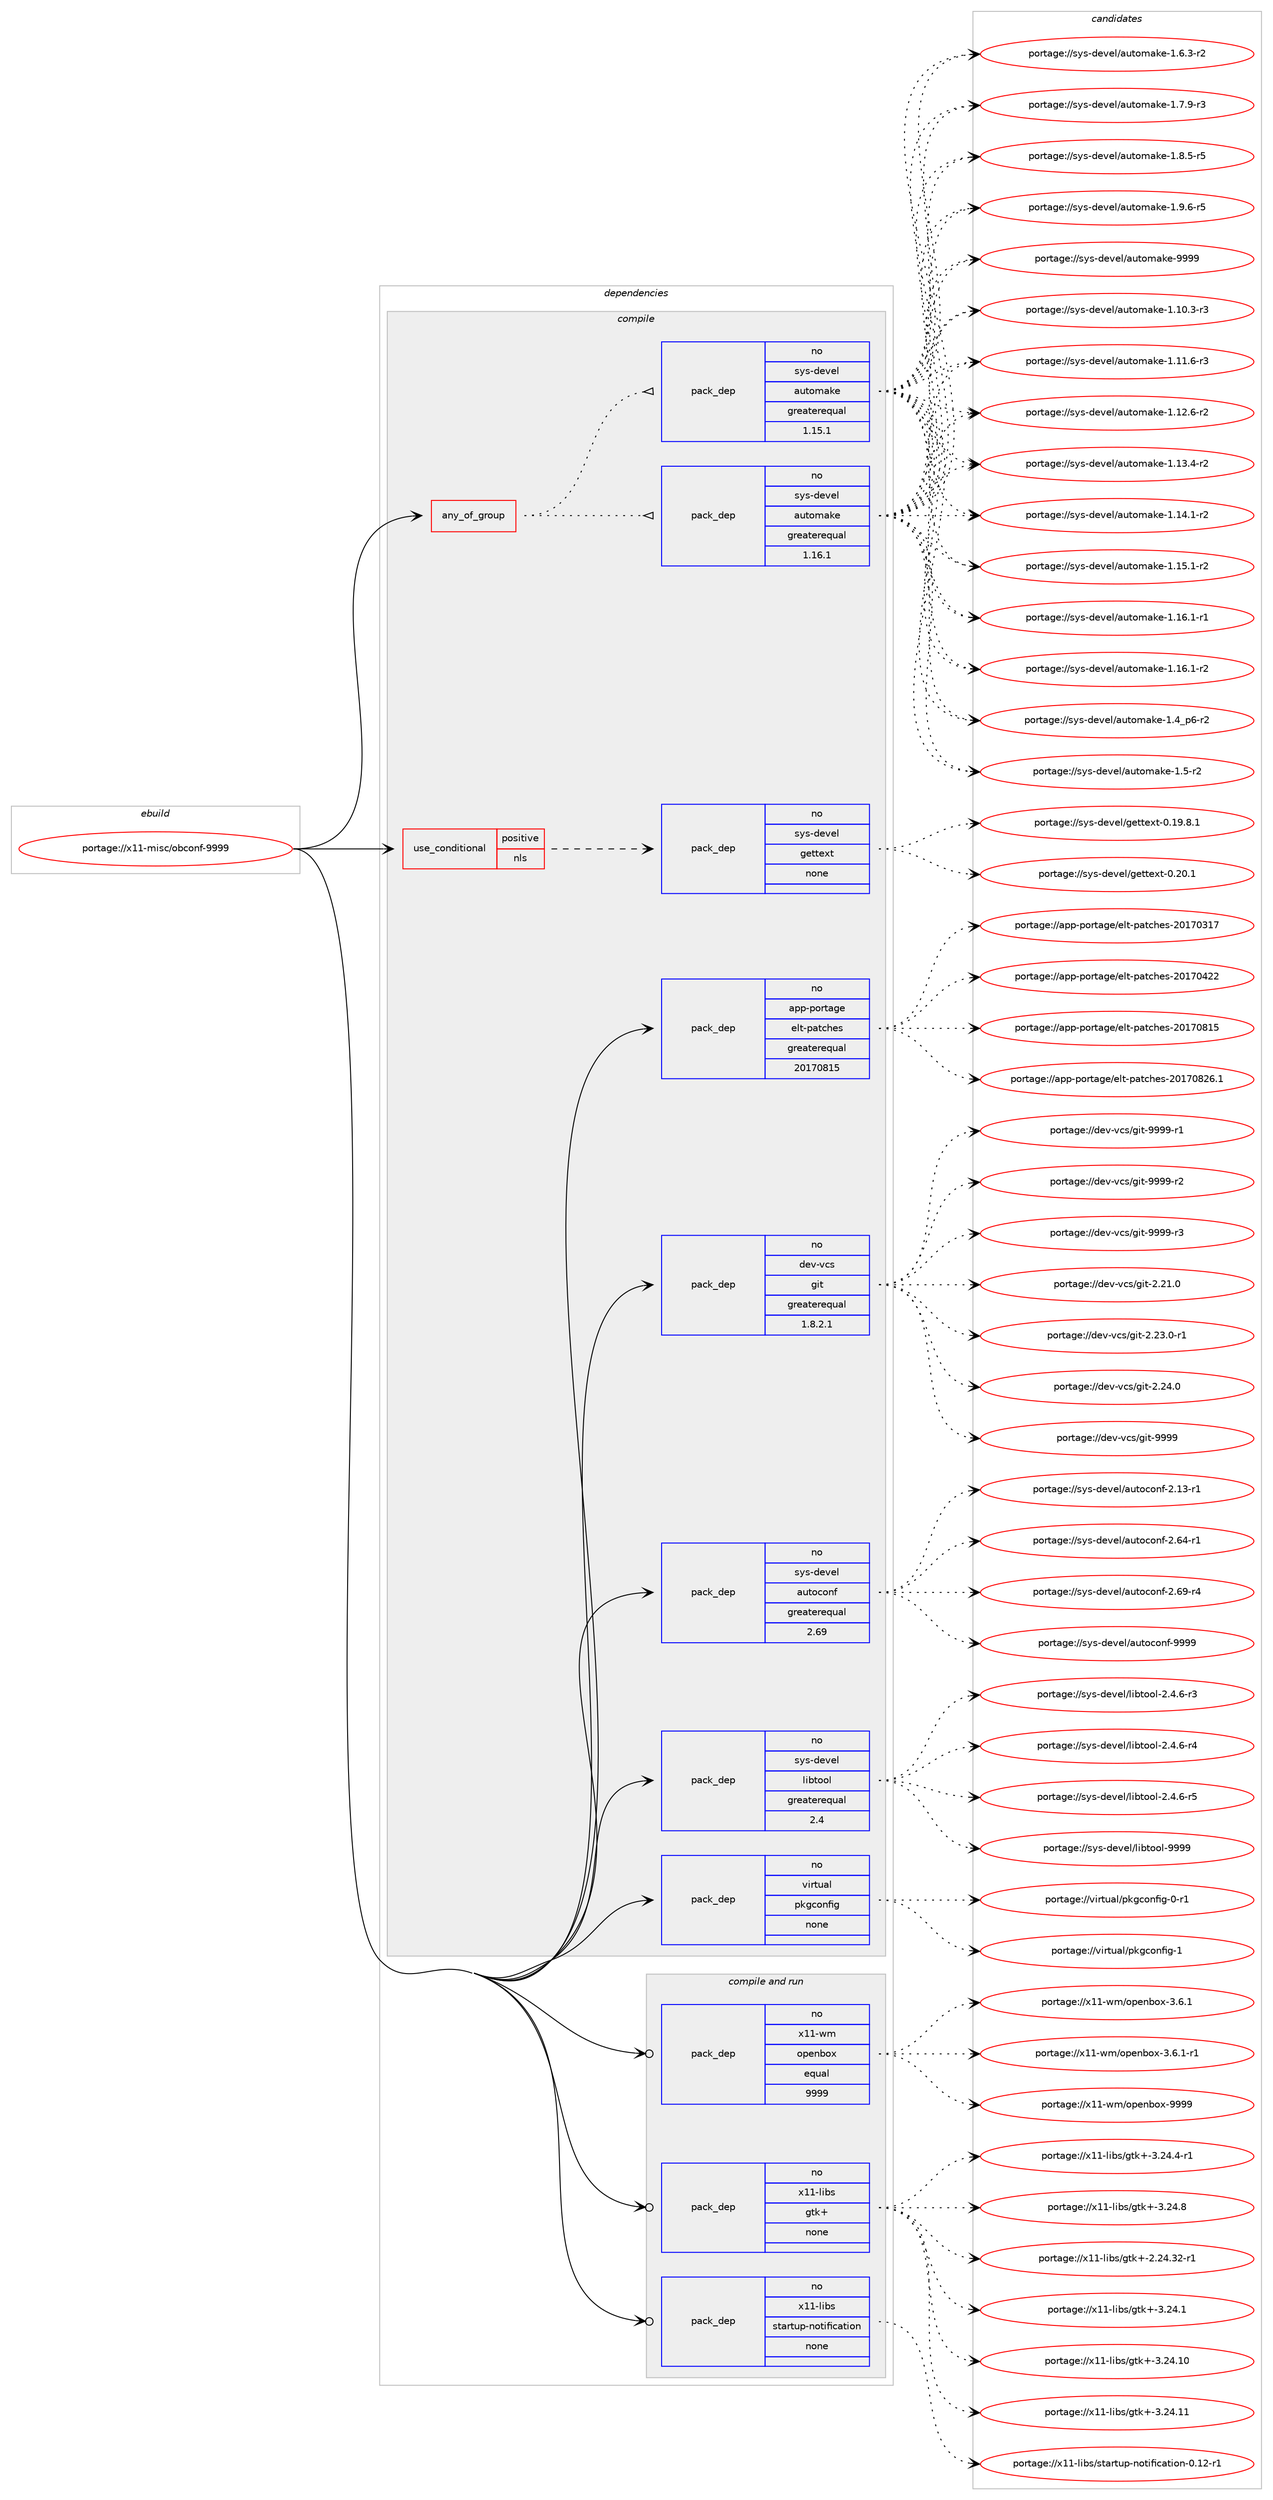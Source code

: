 digraph prolog {

# *************
# Graph options
# *************

newrank=true;
concentrate=true;
compound=true;
graph [rankdir=LR,fontname=Helvetica,fontsize=10,ranksep=1.5];#, ranksep=2.5, nodesep=0.2];
edge  [arrowhead=vee];
node  [fontname=Helvetica,fontsize=10];

# **********
# The ebuild
# **********

subgraph cluster_leftcol {
color=gray;
rank=same;
label=<<i>ebuild</i>>;
id [label="portage://x11-misc/obconf-9999", color=red, width=4, href="../x11-misc/obconf-9999.svg"];
}

# ****************
# The dependencies
# ****************

subgraph cluster_midcol {
color=gray;
label=<<i>dependencies</i>>;
subgraph cluster_compile {
fillcolor="#eeeeee";
style=filled;
label=<<i>compile</i>>;
subgraph any7882 {
dependency453300 [label=<<TABLE BORDER="0" CELLBORDER="1" CELLSPACING="0" CELLPADDING="4"><TR><TD CELLPADDING="10">any_of_group</TD></TR></TABLE>>, shape=none, color=red];subgraph pack336695 {
dependency453301 [label=<<TABLE BORDER="0" CELLBORDER="1" CELLSPACING="0" CELLPADDING="4" WIDTH="220"><TR><TD ROWSPAN="6" CELLPADDING="30">pack_dep</TD></TR><TR><TD WIDTH="110">no</TD></TR><TR><TD>sys-devel</TD></TR><TR><TD>automake</TD></TR><TR><TD>greaterequal</TD></TR><TR><TD>1.16.1</TD></TR></TABLE>>, shape=none, color=blue];
}
dependency453300:e -> dependency453301:w [weight=20,style="dotted",arrowhead="oinv"];
subgraph pack336696 {
dependency453302 [label=<<TABLE BORDER="0" CELLBORDER="1" CELLSPACING="0" CELLPADDING="4" WIDTH="220"><TR><TD ROWSPAN="6" CELLPADDING="30">pack_dep</TD></TR><TR><TD WIDTH="110">no</TD></TR><TR><TD>sys-devel</TD></TR><TR><TD>automake</TD></TR><TR><TD>greaterequal</TD></TR><TR><TD>1.15.1</TD></TR></TABLE>>, shape=none, color=blue];
}
dependency453300:e -> dependency453302:w [weight=20,style="dotted",arrowhead="oinv"];
}
id:e -> dependency453300:w [weight=20,style="solid",arrowhead="vee"];
subgraph cond108434 {
dependency453303 [label=<<TABLE BORDER="0" CELLBORDER="1" CELLSPACING="0" CELLPADDING="4"><TR><TD ROWSPAN="3" CELLPADDING="10">use_conditional</TD></TR><TR><TD>positive</TD></TR><TR><TD>nls</TD></TR></TABLE>>, shape=none, color=red];
subgraph pack336697 {
dependency453304 [label=<<TABLE BORDER="0" CELLBORDER="1" CELLSPACING="0" CELLPADDING="4" WIDTH="220"><TR><TD ROWSPAN="6" CELLPADDING="30">pack_dep</TD></TR><TR><TD WIDTH="110">no</TD></TR><TR><TD>sys-devel</TD></TR><TR><TD>gettext</TD></TR><TR><TD>none</TD></TR><TR><TD></TD></TR></TABLE>>, shape=none, color=blue];
}
dependency453303:e -> dependency453304:w [weight=20,style="dashed",arrowhead="vee"];
}
id:e -> dependency453303:w [weight=20,style="solid",arrowhead="vee"];
subgraph pack336698 {
dependency453305 [label=<<TABLE BORDER="0" CELLBORDER="1" CELLSPACING="0" CELLPADDING="4" WIDTH="220"><TR><TD ROWSPAN="6" CELLPADDING="30">pack_dep</TD></TR><TR><TD WIDTH="110">no</TD></TR><TR><TD>app-portage</TD></TR><TR><TD>elt-patches</TD></TR><TR><TD>greaterequal</TD></TR><TR><TD>20170815</TD></TR></TABLE>>, shape=none, color=blue];
}
id:e -> dependency453305:w [weight=20,style="solid",arrowhead="vee"];
subgraph pack336699 {
dependency453306 [label=<<TABLE BORDER="0" CELLBORDER="1" CELLSPACING="0" CELLPADDING="4" WIDTH="220"><TR><TD ROWSPAN="6" CELLPADDING="30">pack_dep</TD></TR><TR><TD WIDTH="110">no</TD></TR><TR><TD>dev-vcs</TD></TR><TR><TD>git</TD></TR><TR><TD>greaterequal</TD></TR><TR><TD>1.8.2.1</TD></TR></TABLE>>, shape=none, color=blue];
}
id:e -> dependency453306:w [weight=20,style="solid",arrowhead="vee"];
subgraph pack336700 {
dependency453307 [label=<<TABLE BORDER="0" CELLBORDER="1" CELLSPACING="0" CELLPADDING="4" WIDTH="220"><TR><TD ROWSPAN="6" CELLPADDING="30">pack_dep</TD></TR><TR><TD WIDTH="110">no</TD></TR><TR><TD>sys-devel</TD></TR><TR><TD>autoconf</TD></TR><TR><TD>greaterequal</TD></TR><TR><TD>2.69</TD></TR></TABLE>>, shape=none, color=blue];
}
id:e -> dependency453307:w [weight=20,style="solid",arrowhead="vee"];
subgraph pack336701 {
dependency453308 [label=<<TABLE BORDER="0" CELLBORDER="1" CELLSPACING="0" CELLPADDING="4" WIDTH="220"><TR><TD ROWSPAN="6" CELLPADDING="30">pack_dep</TD></TR><TR><TD WIDTH="110">no</TD></TR><TR><TD>sys-devel</TD></TR><TR><TD>libtool</TD></TR><TR><TD>greaterequal</TD></TR><TR><TD>2.4</TD></TR></TABLE>>, shape=none, color=blue];
}
id:e -> dependency453308:w [weight=20,style="solid",arrowhead="vee"];
subgraph pack336702 {
dependency453309 [label=<<TABLE BORDER="0" CELLBORDER="1" CELLSPACING="0" CELLPADDING="4" WIDTH="220"><TR><TD ROWSPAN="6" CELLPADDING="30">pack_dep</TD></TR><TR><TD WIDTH="110">no</TD></TR><TR><TD>virtual</TD></TR><TR><TD>pkgconfig</TD></TR><TR><TD>none</TD></TR><TR><TD></TD></TR></TABLE>>, shape=none, color=blue];
}
id:e -> dependency453309:w [weight=20,style="solid",arrowhead="vee"];
}
subgraph cluster_compileandrun {
fillcolor="#eeeeee";
style=filled;
label=<<i>compile and run</i>>;
subgraph pack336703 {
dependency453310 [label=<<TABLE BORDER="0" CELLBORDER="1" CELLSPACING="0" CELLPADDING="4" WIDTH="220"><TR><TD ROWSPAN="6" CELLPADDING="30">pack_dep</TD></TR><TR><TD WIDTH="110">no</TD></TR><TR><TD>x11-libs</TD></TR><TR><TD>gtk+</TD></TR><TR><TD>none</TD></TR><TR><TD></TD></TR></TABLE>>, shape=none, color=blue];
}
id:e -> dependency453310:w [weight=20,style="solid",arrowhead="odotvee"];
subgraph pack336704 {
dependency453311 [label=<<TABLE BORDER="0" CELLBORDER="1" CELLSPACING="0" CELLPADDING="4" WIDTH="220"><TR><TD ROWSPAN="6" CELLPADDING="30">pack_dep</TD></TR><TR><TD WIDTH="110">no</TD></TR><TR><TD>x11-libs</TD></TR><TR><TD>startup-notification</TD></TR><TR><TD>none</TD></TR><TR><TD></TD></TR></TABLE>>, shape=none, color=blue];
}
id:e -> dependency453311:w [weight=20,style="solid",arrowhead="odotvee"];
subgraph pack336705 {
dependency453312 [label=<<TABLE BORDER="0" CELLBORDER="1" CELLSPACING="0" CELLPADDING="4" WIDTH="220"><TR><TD ROWSPAN="6" CELLPADDING="30">pack_dep</TD></TR><TR><TD WIDTH="110">no</TD></TR><TR><TD>x11-wm</TD></TR><TR><TD>openbox</TD></TR><TR><TD>equal</TD></TR><TR><TD>9999</TD></TR></TABLE>>, shape=none, color=blue];
}
id:e -> dependency453312:w [weight=20,style="solid",arrowhead="odotvee"];
}
subgraph cluster_run {
fillcolor="#eeeeee";
style=filled;
label=<<i>run</i>>;
}
}

# **************
# The candidates
# **************

subgraph cluster_choices {
rank=same;
color=gray;
label=<<i>candidates</i>>;

subgraph choice336695 {
color=black;
nodesep=1;
choiceportage11512111545100101118101108479711711611110997107101454946494846514511451 [label="portage://sys-devel/automake-1.10.3-r3", color=red, width=4,href="../sys-devel/automake-1.10.3-r3.svg"];
choiceportage11512111545100101118101108479711711611110997107101454946494946544511451 [label="portage://sys-devel/automake-1.11.6-r3", color=red, width=4,href="../sys-devel/automake-1.11.6-r3.svg"];
choiceportage11512111545100101118101108479711711611110997107101454946495046544511450 [label="portage://sys-devel/automake-1.12.6-r2", color=red, width=4,href="../sys-devel/automake-1.12.6-r2.svg"];
choiceportage11512111545100101118101108479711711611110997107101454946495146524511450 [label="portage://sys-devel/automake-1.13.4-r2", color=red, width=4,href="../sys-devel/automake-1.13.4-r2.svg"];
choiceportage11512111545100101118101108479711711611110997107101454946495246494511450 [label="portage://sys-devel/automake-1.14.1-r2", color=red, width=4,href="../sys-devel/automake-1.14.1-r2.svg"];
choiceportage11512111545100101118101108479711711611110997107101454946495346494511450 [label="portage://sys-devel/automake-1.15.1-r2", color=red, width=4,href="../sys-devel/automake-1.15.1-r2.svg"];
choiceportage11512111545100101118101108479711711611110997107101454946495446494511449 [label="portage://sys-devel/automake-1.16.1-r1", color=red, width=4,href="../sys-devel/automake-1.16.1-r1.svg"];
choiceportage11512111545100101118101108479711711611110997107101454946495446494511450 [label="portage://sys-devel/automake-1.16.1-r2", color=red, width=4,href="../sys-devel/automake-1.16.1-r2.svg"];
choiceportage115121115451001011181011084797117116111109971071014549465295112544511450 [label="portage://sys-devel/automake-1.4_p6-r2", color=red, width=4,href="../sys-devel/automake-1.4_p6-r2.svg"];
choiceportage11512111545100101118101108479711711611110997107101454946534511450 [label="portage://sys-devel/automake-1.5-r2", color=red, width=4,href="../sys-devel/automake-1.5-r2.svg"];
choiceportage115121115451001011181011084797117116111109971071014549465446514511450 [label="portage://sys-devel/automake-1.6.3-r2", color=red, width=4,href="../sys-devel/automake-1.6.3-r2.svg"];
choiceportage115121115451001011181011084797117116111109971071014549465546574511451 [label="portage://sys-devel/automake-1.7.9-r3", color=red, width=4,href="../sys-devel/automake-1.7.9-r3.svg"];
choiceportage115121115451001011181011084797117116111109971071014549465646534511453 [label="portage://sys-devel/automake-1.8.5-r5", color=red, width=4,href="../sys-devel/automake-1.8.5-r5.svg"];
choiceportage115121115451001011181011084797117116111109971071014549465746544511453 [label="portage://sys-devel/automake-1.9.6-r5", color=red, width=4,href="../sys-devel/automake-1.9.6-r5.svg"];
choiceportage115121115451001011181011084797117116111109971071014557575757 [label="portage://sys-devel/automake-9999", color=red, width=4,href="../sys-devel/automake-9999.svg"];
dependency453301:e -> choiceportage11512111545100101118101108479711711611110997107101454946494846514511451:w [style=dotted,weight="100"];
dependency453301:e -> choiceportage11512111545100101118101108479711711611110997107101454946494946544511451:w [style=dotted,weight="100"];
dependency453301:e -> choiceportage11512111545100101118101108479711711611110997107101454946495046544511450:w [style=dotted,weight="100"];
dependency453301:e -> choiceportage11512111545100101118101108479711711611110997107101454946495146524511450:w [style=dotted,weight="100"];
dependency453301:e -> choiceportage11512111545100101118101108479711711611110997107101454946495246494511450:w [style=dotted,weight="100"];
dependency453301:e -> choiceportage11512111545100101118101108479711711611110997107101454946495346494511450:w [style=dotted,weight="100"];
dependency453301:e -> choiceportage11512111545100101118101108479711711611110997107101454946495446494511449:w [style=dotted,weight="100"];
dependency453301:e -> choiceportage11512111545100101118101108479711711611110997107101454946495446494511450:w [style=dotted,weight="100"];
dependency453301:e -> choiceportage115121115451001011181011084797117116111109971071014549465295112544511450:w [style=dotted,weight="100"];
dependency453301:e -> choiceportage11512111545100101118101108479711711611110997107101454946534511450:w [style=dotted,weight="100"];
dependency453301:e -> choiceportage115121115451001011181011084797117116111109971071014549465446514511450:w [style=dotted,weight="100"];
dependency453301:e -> choiceportage115121115451001011181011084797117116111109971071014549465546574511451:w [style=dotted,weight="100"];
dependency453301:e -> choiceportage115121115451001011181011084797117116111109971071014549465646534511453:w [style=dotted,weight="100"];
dependency453301:e -> choiceportage115121115451001011181011084797117116111109971071014549465746544511453:w [style=dotted,weight="100"];
dependency453301:e -> choiceportage115121115451001011181011084797117116111109971071014557575757:w [style=dotted,weight="100"];
}
subgraph choice336696 {
color=black;
nodesep=1;
choiceportage11512111545100101118101108479711711611110997107101454946494846514511451 [label="portage://sys-devel/automake-1.10.3-r3", color=red, width=4,href="../sys-devel/automake-1.10.3-r3.svg"];
choiceportage11512111545100101118101108479711711611110997107101454946494946544511451 [label="portage://sys-devel/automake-1.11.6-r3", color=red, width=4,href="../sys-devel/automake-1.11.6-r3.svg"];
choiceportage11512111545100101118101108479711711611110997107101454946495046544511450 [label="portage://sys-devel/automake-1.12.6-r2", color=red, width=4,href="../sys-devel/automake-1.12.6-r2.svg"];
choiceportage11512111545100101118101108479711711611110997107101454946495146524511450 [label="portage://sys-devel/automake-1.13.4-r2", color=red, width=4,href="../sys-devel/automake-1.13.4-r2.svg"];
choiceportage11512111545100101118101108479711711611110997107101454946495246494511450 [label="portage://sys-devel/automake-1.14.1-r2", color=red, width=4,href="../sys-devel/automake-1.14.1-r2.svg"];
choiceportage11512111545100101118101108479711711611110997107101454946495346494511450 [label="portage://sys-devel/automake-1.15.1-r2", color=red, width=4,href="../sys-devel/automake-1.15.1-r2.svg"];
choiceportage11512111545100101118101108479711711611110997107101454946495446494511449 [label="portage://sys-devel/automake-1.16.1-r1", color=red, width=4,href="../sys-devel/automake-1.16.1-r1.svg"];
choiceportage11512111545100101118101108479711711611110997107101454946495446494511450 [label="portage://sys-devel/automake-1.16.1-r2", color=red, width=4,href="../sys-devel/automake-1.16.1-r2.svg"];
choiceportage115121115451001011181011084797117116111109971071014549465295112544511450 [label="portage://sys-devel/automake-1.4_p6-r2", color=red, width=4,href="../sys-devel/automake-1.4_p6-r2.svg"];
choiceportage11512111545100101118101108479711711611110997107101454946534511450 [label="portage://sys-devel/automake-1.5-r2", color=red, width=4,href="../sys-devel/automake-1.5-r2.svg"];
choiceportage115121115451001011181011084797117116111109971071014549465446514511450 [label="portage://sys-devel/automake-1.6.3-r2", color=red, width=4,href="../sys-devel/automake-1.6.3-r2.svg"];
choiceportage115121115451001011181011084797117116111109971071014549465546574511451 [label="portage://sys-devel/automake-1.7.9-r3", color=red, width=4,href="../sys-devel/automake-1.7.9-r3.svg"];
choiceportage115121115451001011181011084797117116111109971071014549465646534511453 [label="portage://sys-devel/automake-1.8.5-r5", color=red, width=4,href="../sys-devel/automake-1.8.5-r5.svg"];
choiceportage115121115451001011181011084797117116111109971071014549465746544511453 [label="portage://sys-devel/automake-1.9.6-r5", color=red, width=4,href="../sys-devel/automake-1.9.6-r5.svg"];
choiceportage115121115451001011181011084797117116111109971071014557575757 [label="portage://sys-devel/automake-9999", color=red, width=4,href="../sys-devel/automake-9999.svg"];
dependency453302:e -> choiceportage11512111545100101118101108479711711611110997107101454946494846514511451:w [style=dotted,weight="100"];
dependency453302:e -> choiceportage11512111545100101118101108479711711611110997107101454946494946544511451:w [style=dotted,weight="100"];
dependency453302:e -> choiceportage11512111545100101118101108479711711611110997107101454946495046544511450:w [style=dotted,weight="100"];
dependency453302:e -> choiceportage11512111545100101118101108479711711611110997107101454946495146524511450:w [style=dotted,weight="100"];
dependency453302:e -> choiceportage11512111545100101118101108479711711611110997107101454946495246494511450:w [style=dotted,weight="100"];
dependency453302:e -> choiceportage11512111545100101118101108479711711611110997107101454946495346494511450:w [style=dotted,weight="100"];
dependency453302:e -> choiceportage11512111545100101118101108479711711611110997107101454946495446494511449:w [style=dotted,weight="100"];
dependency453302:e -> choiceportage11512111545100101118101108479711711611110997107101454946495446494511450:w [style=dotted,weight="100"];
dependency453302:e -> choiceportage115121115451001011181011084797117116111109971071014549465295112544511450:w [style=dotted,weight="100"];
dependency453302:e -> choiceportage11512111545100101118101108479711711611110997107101454946534511450:w [style=dotted,weight="100"];
dependency453302:e -> choiceportage115121115451001011181011084797117116111109971071014549465446514511450:w [style=dotted,weight="100"];
dependency453302:e -> choiceportage115121115451001011181011084797117116111109971071014549465546574511451:w [style=dotted,weight="100"];
dependency453302:e -> choiceportage115121115451001011181011084797117116111109971071014549465646534511453:w [style=dotted,weight="100"];
dependency453302:e -> choiceportage115121115451001011181011084797117116111109971071014549465746544511453:w [style=dotted,weight="100"];
dependency453302:e -> choiceportage115121115451001011181011084797117116111109971071014557575757:w [style=dotted,weight="100"];
}
subgraph choice336697 {
color=black;
nodesep=1;
choiceportage1151211154510010111810110847103101116116101120116454846495746564649 [label="portage://sys-devel/gettext-0.19.8.1", color=red, width=4,href="../sys-devel/gettext-0.19.8.1.svg"];
choiceportage115121115451001011181011084710310111611610112011645484650484649 [label="portage://sys-devel/gettext-0.20.1", color=red, width=4,href="../sys-devel/gettext-0.20.1.svg"];
dependency453304:e -> choiceportage1151211154510010111810110847103101116116101120116454846495746564649:w [style=dotted,weight="100"];
dependency453304:e -> choiceportage115121115451001011181011084710310111611610112011645484650484649:w [style=dotted,weight="100"];
}
subgraph choice336698 {
color=black;
nodesep=1;
choiceportage97112112451121111141169710310147101108116451129711699104101115455048495548514955 [label="portage://app-portage/elt-patches-20170317", color=red, width=4,href="../app-portage/elt-patches-20170317.svg"];
choiceportage97112112451121111141169710310147101108116451129711699104101115455048495548525050 [label="portage://app-portage/elt-patches-20170422", color=red, width=4,href="../app-portage/elt-patches-20170422.svg"];
choiceportage97112112451121111141169710310147101108116451129711699104101115455048495548564953 [label="portage://app-portage/elt-patches-20170815", color=red, width=4,href="../app-portage/elt-patches-20170815.svg"];
choiceportage971121124511211111411697103101471011081164511297116991041011154550484955485650544649 [label="portage://app-portage/elt-patches-20170826.1", color=red, width=4,href="../app-portage/elt-patches-20170826.1.svg"];
dependency453305:e -> choiceportage97112112451121111141169710310147101108116451129711699104101115455048495548514955:w [style=dotted,weight="100"];
dependency453305:e -> choiceportage97112112451121111141169710310147101108116451129711699104101115455048495548525050:w [style=dotted,weight="100"];
dependency453305:e -> choiceportage97112112451121111141169710310147101108116451129711699104101115455048495548564953:w [style=dotted,weight="100"];
dependency453305:e -> choiceportage971121124511211111411697103101471011081164511297116991041011154550484955485650544649:w [style=dotted,weight="100"];
}
subgraph choice336699 {
color=black;
nodesep=1;
choiceportage10010111845118991154710310511645504650494648 [label="portage://dev-vcs/git-2.21.0", color=red, width=4,href="../dev-vcs/git-2.21.0.svg"];
choiceportage100101118451189911547103105116455046505146484511449 [label="portage://dev-vcs/git-2.23.0-r1", color=red, width=4,href="../dev-vcs/git-2.23.0-r1.svg"];
choiceportage10010111845118991154710310511645504650524648 [label="portage://dev-vcs/git-2.24.0", color=red, width=4,href="../dev-vcs/git-2.24.0.svg"];
choiceportage1001011184511899115471031051164557575757 [label="portage://dev-vcs/git-9999", color=red, width=4,href="../dev-vcs/git-9999.svg"];
choiceportage10010111845118991154710310511645575757574511449 [label="portage://dev-vcs/git-9999-r1", color=red, width=4,href="../dev-vcs/git-9999-r1.svg"];
choiceportage10010111845118991154710310511645575757574511450 [label="portage://dev-vcs/git-9999-r2", color=red, width=4,href="../dev-vcs/git-9999-r2.svg"];
choiceportage10010111845118991154710310511645575757574511451 [label="portage://dev-vcs/git-9999-r3", color=red, width=4,href="../dev-vcs/git-9999-r3.svg"];
dependency453306:e -> choiceportage10010111845118991154710310511645504650494648:w [style=dotted,weight="100"];
dependency453306:e -> choiceportage100101118451189911547103105116455046505146484511449:w [style=dotted,weight="100"];
dependency453306:e -> choiceportage10010111845118991154710310511645504650524648:w [style=dotted,weight="100"];
dependency453306:e -> choiceportage1001011184511899115471031051164557575757:w [style=dotted,weight="100"];
dependency453306:e -> choiceportage10010111845118991154710310511645575757574511449:w [style=dotted,weight="100"];
dependency453306:e -> choiceportage10010111845118991154710310511645575757574511450:w [style=dotted,weight="100"];
dependency453306:e -> choiceportage10010111845118991154710310511645575757574511451:w [style=dotted,weight="100"];
}
subgraph choice336700 {
color=black;
nodesep=1;
choiceportage1151211154510010111810110847971171161119911111010245504649514511449 [label="portage://sys-devel/autoconf-2.13-r1", color=red, width=4,href="../sys-devel/autoconf-2.13-r1.svg"];
choiceportage1151211154510010111810110847971171161119911111010245504654524511449 [label="portage://sys-devel/autoconf-2.64-r1", color=red, width=4,href="../sys-devel/autoconf-2.64-r1.svg"];
choiceportage1151211154510010111810110847971171161119911111010245504654574511452 [label="portage://sys-devel/autoconf-2.69-r4", color=red, width=4,href="../sys-devel/autoconf-2.69-r4.svg"];
choiceportage115121115451001011181011084797117116111991111101024557575757 [label="portage://sys-devel/autoconf-9999", color=red, width=4,href="../sys-devel/autoconf-9999.svg"];
dependency453307:e -> choiceportage1151211154510010111810110847971171161119911111010245504649514511449:w [style=dotted,weight="100"];
dependency453307:e -> choiceportage1151211154510010111810110847971171161119911111010245504654524511449:w [style=dotted,weight="100"];
dependency453307:e -> choiceportage1151211154510010111810110847971171161119911111010245504654574511452:w [style=dotted,weight="100"];
dependency453307:e -> choiceportage115121115451001011181011084797117116111991111101024557575757:w [style=dotted,weight="100"];
}
subgraph choice336701 {
color=black;
nodesep=1;
choiceportage1151211154510010111810110847108105981161111111084550465246544511451 [label="portage://sys-devel/libtool-2.4.6-r3", color=red, width=4,href="../sys-devel/libtool-2.4.6-r3.svg"];
choiceportage1151211154510010111810110847108105981161111111084550465246544511452 [label="portage://sys-devel/libtool-2.4.6-r4", color=red, width=4,href="../sys-devel/libtool-2.4.6-r4.svg"];
choiceportage1151211154510010111810110847108105981161111111084550465246544511453 [label="portage://sys-devel/libtool-2.4.6-r5", color=red, width=4,href="../sys-devel/libtool-2.4.6-r5.svg"];
choiceportage1151211154510010111810110847108105981161111111084557575757 [label="portage://sys-devel/libtool-9999", color=red, width=4,href="../sys-devel/libtool-9999.svg"];
dependency453308:e -> choiceportage1151211154510010111810110847108105981161111111084550465246544511451:w [style=dotted,weight="100"];
dependency453308:e -> choiceportage1151211154510010111810110847108105981161111111084550465246544511452:w [style=dotted,weight="100"];
dependency453308:e -> choiceportage1151211154510010111810110847108105981161111111084550465246544511453:w [style=dotted,weight="100"];
dependency453308:e -> choiceportage1151211154510010111810110847108105981161111111084557575757:w [style=dotted,weight="100"];
}
subgraph choice336702 {
color=black;
nodesep=1;
choiceportage11810511411611797108471121071039911111010210510345484511449 [label="portage://virtual/pkgconfig-0-r1", color=red, width=4,href="../virtual/pkgconfig-0-r1.svg"];
choiceportage1181051141161179710847112107103991111101021051034549 [label="portage://virtual/pkgconfig-1", color=red, width=4,href="../virtual/pkgconfig-1.svg"];
dependency453309:e -> choiceportage11810511411611797108471121071039911111010210510345484511449:w [style=dotted,weight="100"];
dependency453309:e -> choiceportage1181051141161179710847112107103991111101021051034549:w [style=dotted,weight="100"];
}
subgraph choice336703 {
color=black;
nodesep=1;
choiceportage12049494510810598115471031161074345504650524651504511449 [label="portage://x11-libs/gtk+-2.24.32-r1", color=red, width=4,href="../x11-libs/gtk+-2.24.32-r1.svg"];
choiceportage12049494510810598115471031161074345514650524649 [label="portage://x11-libs/gtk+-3.24.1", color=red, width=4,href="../x11-libs/gtk+-3.24.1.svg"];
choiceportage1204949451081059811547103116107434551465052464948 [label="portage://x11-libs/gtk+-3.24.10", color=red, width=4,href="../x11-libs/gtk+-3.24.10.svg"];
choiceportage1204949451081059811547103116107434551465052464949 [label="portage://x11-libs/gtk+-3.24.11", color=red, width=4,href="../x11-libs/gtk+-3.24.11.svg"];
choiceportage120494945108105981154710311610743455146505246524511449 [label="portage://x11-libs/gtk+-3.24.4-r1", color=red, width=4,href="../x11-libs/gtk+-3.24.4-r1.svg"];
choiceportage12049494510810598115471031161074345514650524656 [label="portage://x11-libs/gtk+-3.24.8", color=red, width=4,href="../x11-libs/gtk+-3.24.8.svg"];
dependency453310:e -> choiceportage12049494510810598115471031161074345504650524651504511449:w [style=dotted,weight="100"];
dependency453310:e -> choiceportage12049494510810598115471031161074345514650524649:w [style=dotted,weight="100"];
dependency453310:e -> choiceportage1204949451081059811547103116107434551465052464948:w [style=dotted,weight="100"];
dependency453310:e -> choiceportage1204949451081059811547103116107434551465052464949:w [style=dotted,weight="100"];
dependency453310:e -> choiceportage120494945108105981154710311610743455146505246524511449:w [style=dotted,weight="100"];
dependency453310:e -> choiceportage12049494510810598115471031161074345514650524656:w [style=dotted,weight="100"];
}
subgraph choice336704 {
color=black;
nodesep=1;
choiceportage12049494510810598115471151169711411611711245110111116105102105999711610511111045484649504511449 [label="portage://x11-libs/startup-notification-0.12-r1", color=red, width=4,href="../x11-libs/startup-notification-0.12-r1.svg"];
dependency453311:e -> choiceportage12049494510810598115471151169711411611711245110111116105102105999711610511111045484649504511449:w [style=dotted,weight="100"];
}
subgraph choice336705 {
color=black;
nodesep=1;
choiceportage1204949451191094711111210111098111120455146544649 [label="portage://x11-wm/openbox-3.6.1", color=red, width=4,href="../x11-wm/openbox-3.6.1.svg"];
choiceportage12049494511910947111112101110981111204551465446494511449 [label="portage://x11-wm/openbox-3.6.1-r1", color=red, width=4,href="../x11-wm/openbox-3.6.1-r1.svg"];
choiceportage12049494511910947111112101110981111204557575757 [label="portage://x11-wm/openbox-9999", color=red, width=4,href="../x11-wm/openbox-9999.svg"];
dependency453312:e -> choiceportage1204949451191094711111210111098111120455146544649:w [style=dotted,weight="100"];
dependency453312:e -> choiceportage12049494511910947111112101110981111204551465446494511449:w [style=dotted,weight="100"];
dependency453312:e -> choiceportage12049494511910947111112101110981111204557575757:w [style=dotted,weight="100"];
}
}

}
